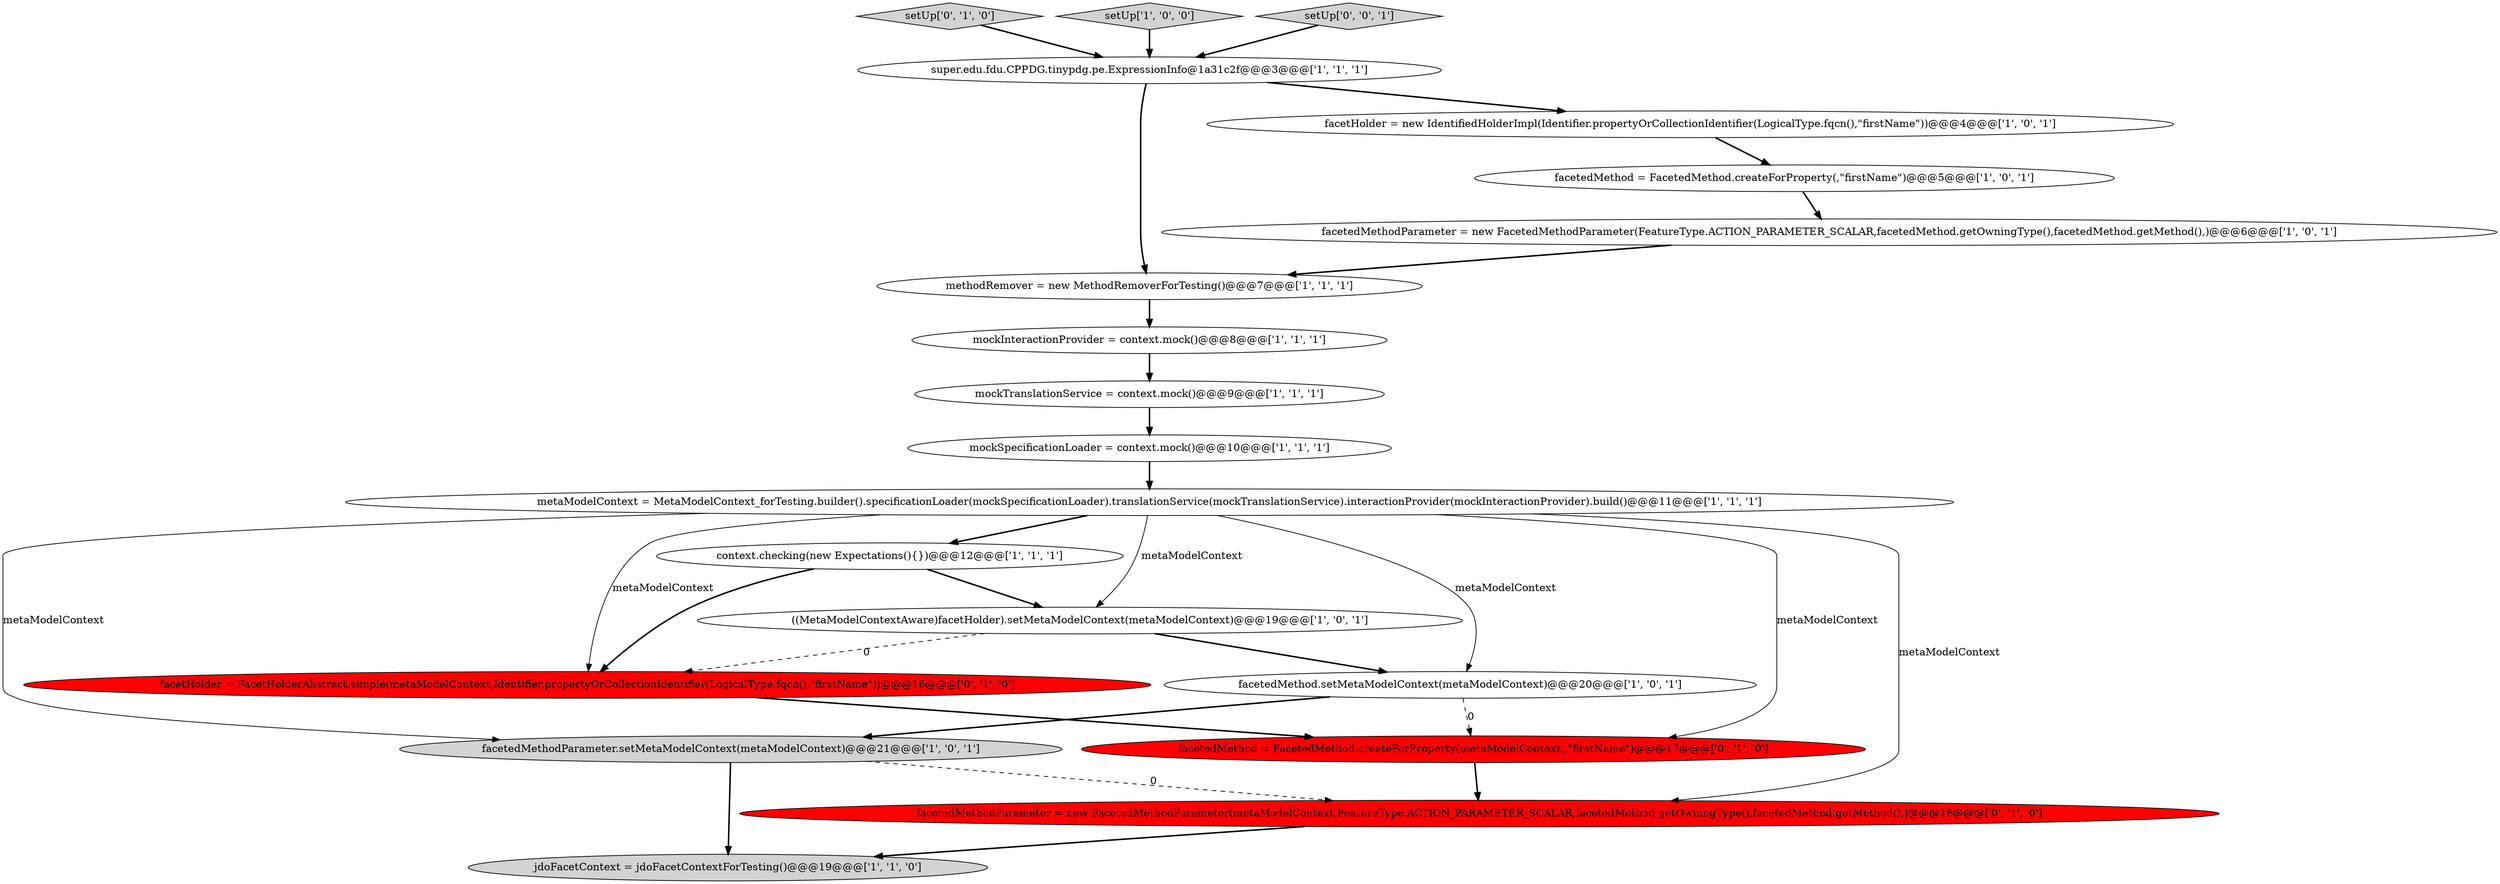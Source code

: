 digraph {
10 [style = filled, label = "mockInteractionProvider = context.mock()@@@8@@@['1', '1', '1']", fillcolor = white, shape = ellipse image = "AAA0AAABBB1BBB"];
1 [style = filled, label = "mockTranslationService = context.mock()@@@9@@@['1', '1', '1']", fillcolor = white, shape = ellipse image = "AAA0AAABBB1BBB"];
12 [style = filled, label = "facetedMethod = FacetedMethod.createForProperty(,\"firstName\")@@@5@@@['1', '0', '1']", fillcolor = white, shape = ellipse image = "AAA0AAABBB1BBB"];
16 [style = filled, label = "facetHolder = FacetHolderAbstract.simple(metaModelContext,Identifier.propertyOrCollectionIdentifier(LogicalType.fqcn(),\"firstName\"))@@@16@@@['0', '1', '0']", fillcolor = red, shape = ellipse image = "AAA1AAABBB2BBB"];
6 [style = filled, label = "facetedMethodParameter = new FacetedMethodParameter(FeatureType.ACTION_PARAMETER_SCALAR,facetedMethod.getOwningType(),facetedMethod.getMethod(),)@@@6@@@['1', '0', '1']", fillcolor = white, shape = ellipse image = "AAA0AAABBB1BBB"];
11 [style = filled, label = "jdoFacetContext = jdoFacetContextForTesting()@@@19@@@['1', '1', '0']", fillcolor = lightgray, shape = ellipse image = "AAA0AAABBB1BBB"];
7 [style = filled, label = "metaModelContext = MetaModelContext_forTesting.builder().specificationLoader(mockSpecificationLoader).translationService(mockTranslationService).interactionProvider(mockInteractionProvider).build()@@@11@@@['1', '1', '1']", fillcolor = white, shape = ellipse image = "AAA0AAABBB1BBB"];
13 [style = filled, label = "facetedMethod.setMetaModelContext(metaModelContext)@@@20@@@['1', '0', '1']", fillcolor = white, shape = ellipse image = "AAA0AAABBB1BBB"];
17 [style = filled, label = "facetedMethod = FacetedMethod.createForProperty(metaModelContext,,\"firstName\")@@@17@@@['0', '1', '0']", fillcolor = red, shape = ellipse image = "AAA1AAABBB2BBB"];
0 [style = filled, label = "methodRemover = new MethodRemoverForTesting()@@@7@@@['1', '1', '1']", fillcolor = white, shape = ellipse image = "AAA0AAABBB1BBB"];
18 [style = filled, label = "setUp['0', '1', '0']", fillcolor = lightgray, shape = diamond image = "AAA0AAABBB2BBB"];
9 [style = filled, label = "setUp['1', '0', '0']", fillcolor = lightgray, shape = diamond image = "AAA0AAABBB1BBB"];
19 [style = filled, label = "setUp['0', '0', '1']", fillcolor = lightgray, shape = diamond image = "AAA0AAABBB3BBB"];
4 [style = filled, label = "facetedMethodParameter.setMetaModelContext(metaModelContext)@@@21@@@['1', '0', '1']", fillcolor = lightgray, shape = ellipse image = "AAA0AAABBB1BBB"];
3 [style = filled, label = "((MetaModelContextAware)facetHolder).setMetaModelContext(metaModelContext)@@@19@@@['1', '0', '1']", fillcolor = white, shape = ellipse image = "AAA0AAABBB1BBB"];
8 [style = filled, label = "context.checking(new Expectations(){})@@@12@@@['1', '1', '1']", fillcolor = white, shape = ellipse image = "AAA0AAABBB1BBB"];
14 [style = filled, label = "mockSpecificationLoader = context.mock()@@@10@@@['1', '1', '1']", fillcolor = white, shape = ellipse image = "AAA0AAABBB1BBB"];
15 [style = filled, label = "facetedMethodParameter = new FacetedMethodParameter(metaModelContext,FeatureType.ACTION_PARAMETER_SCALAR,facetedMethod.getOwningType(),facetedMethod.getMethod(),)@@@18@@@['0', '1', '0']", fillcolor = red, shape = ellipse image = "AAA1AAABBB2BBB"];
5 [style = filled, label = "super.edu.fdu.CPPDG.tinypdg.pe.ExpressionInfo@1a31c2f@@@3@@@['1', '1', '1']", fillcolor = white, shape = ellipse image = "AAA0AAABBB1BBB"];
2 [style = filled, label = "facetHolder = new IdentifiedHolderImpl(Identifier.propertyOrCollectionIdentifier(LogicalType.fqcn(),\"firstName\"))@@@4@@@['1', '0', '1']", fillcolor = white, shape = ellipse image = "AAA0AAABBB1BBB"];
8->16 [style = bold, label=""];
8->3 [style = bold, label=""];
7->16 [style = solid, label="metaModelContext"];
13->17 [style = dashed, label="0"];
6->0 [style = bold, label=""];
16->17 [style = bold, label=""];
7->15 [style = solid, label="metaModelContext"];
7->8 [style = bold, label=""];
12->6 [style = bold, label=""];
2->12 [style = bold, label=""];
14->7 [style = bold, label=""];
19->5 [style = bold, label=""];
5->2 [style = bold, label=""];
0->10 [style = bold, label=""];
15->11 [style = bold, label=""];
5->0 [style = bold, label=""];
4->15 [style = dashed, label="0"];
18->5 [style = bold, label=""];
17->15 [style = bold, label=""];
3->13 [style = bold, label=""];
9->5 [style = bold, label=""];
7->13 [style = solid, label="metaModelContext"];
1->14 [style = bold, label=""];
7->4 [style = solid, label="metaModelContext"];
4->11 [style = bold, label=""];
10->1 [style = bold, label=""];
7->17 [style = solid, label="metaModelContext"];
7->3 [style = solid, label="metaModelContext"];
3->16 [style = dashed, label="0"];
13->4 [style = bold, label=""];
}
